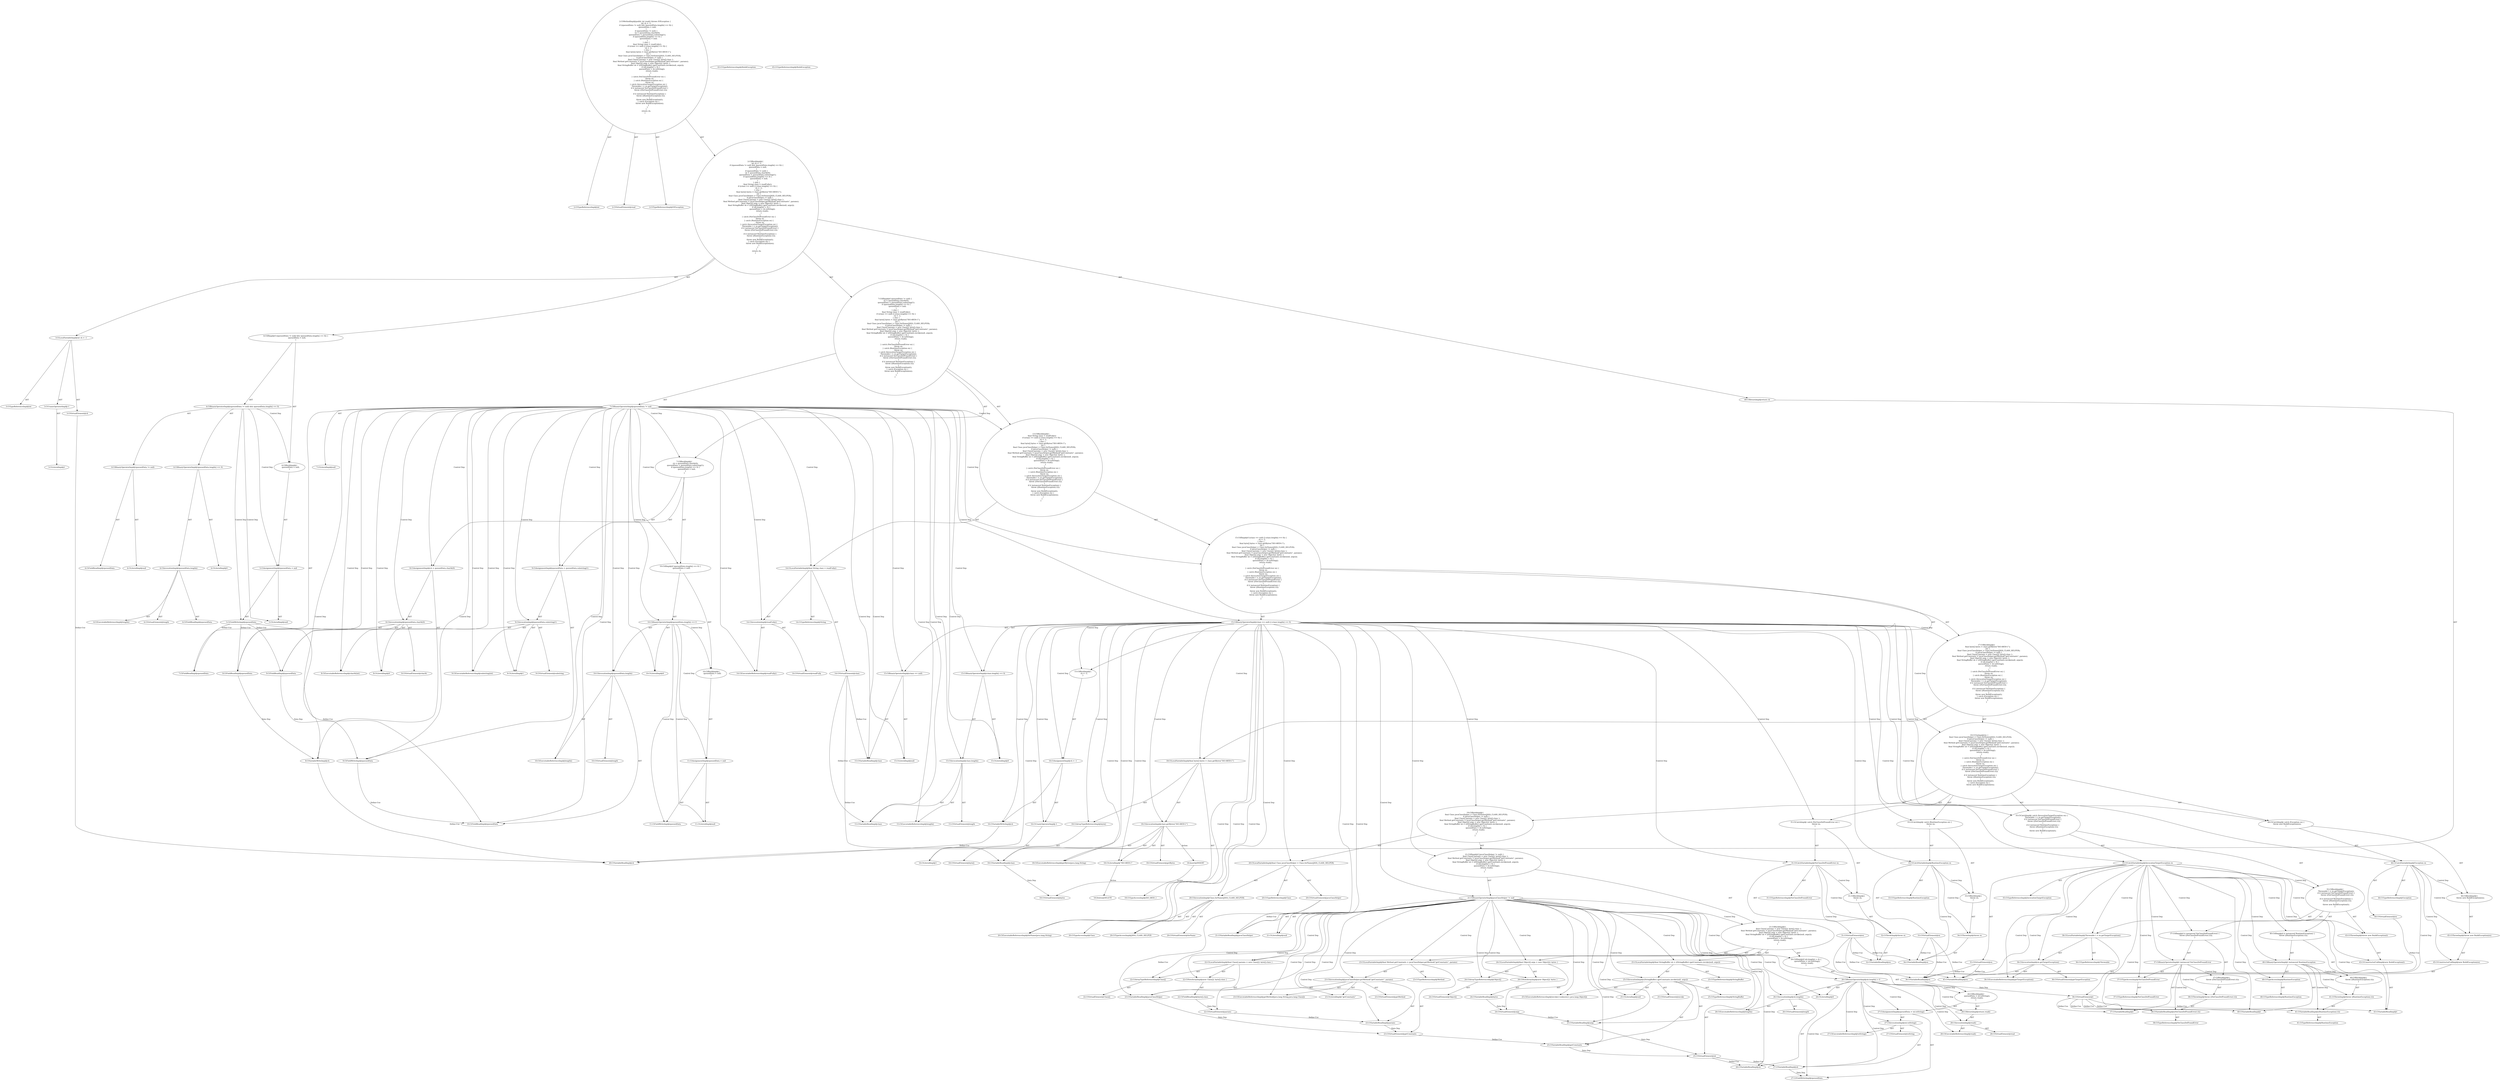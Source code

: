 digraph "read#?" {
0 [label="2:CtTypeReferenceImpl@int" shape=ellipse]
1 [label="2:CtVirtualElement@read" shape=ellipse]
2 [label="2:CtTypeReferenceImpl@IOException" shape=ellipse]
3 [label="3:CtTypeReferenceImpl@int" shape=ellipse]
4 [label="3:CtLiteralImpl@1" shape=ellipse]
5 [label="3:CtUnaryOperatorImpl@-1" shape=ellipse]
6 [label="3:CtVirtualElement@ch" shape=ellipse]
7 [label="3:CtLocalVariableImpl@int ch = -1" shape=ellipse]
8 [label="4:CtFieldReadImpl@queuedData" shape=ellipse]
9 [label="4:CtLiteralImpl@null" shape=ellipse]
10 [label="4:CtBinaryOperatorImpl@(queuedData != null)" shape=ellipse]
11 [label="4:CtExecutableReferenceImpl@length()" shape=ellipse]
12 [label="4:CtVirtualElement@length" shape=ellipse]
13 [label="4:CtFieldReadImpl@queuedData" shape=ellipse]
14 [label="4:CtInvocationImpl@queuedData.length()" shape=ellipse]
15 [label="4:CtLiteralImpl@0" shape=ellipse]
16 [label="4:CtBinaryOperatorImpl@(queuedData.length() == 0)" shape=ellipse]
17 [label="4:CtBinaryOperatorImpl@(queuedData != null) && (queuedData.length() == 0)" shape=ellipse]
18 [label="5:CtFieldWriteImpl@queuedData" shape=ellipse]
19 [label="5:CtLiteralImpl@null" shape=ellipse]
20 [label="5:CtAssignmentImpl@queuedData = null" shape=ellipse]
21 [label="4:CtBlockImpl@\{
    queuedData = null;
\}" shape=ellipse]
22 [label="4:CtIfImpl@if ((queuedData != null) && (queuedData.length() == 0)) \{
    queuedData = null;
\}" shape=ellipse]
23 [label="7:CtFieldReadImpl@queuedData" shape=ellipse]
24 [label="7:CtLiteralImpl@null" shape=ellipse]
25 [label="7:CtBinaryOperatorImpl@queuedData != null" shape=ellipse]
26 [label="8:CtVariableWriteImpl@ch" shape=ellipse]
27 [label="8:CtExecutableReferenceImpl@charAt(int)" shape=ellipse]
28 [label="8:CtVirtualElement@charAt" shape=ellipse]
29 [label="8:CtFieldReadImpl@queuedData" shape=ellipse]
30 [label="8:CtLiteralImpl@0" shape=ellipse]
31 [label="8:CtInvocationImpl@queuedData.charAt(0)" shape=ellipse]
32 [label="8:CtAssignmentImpl@ch = queuedData.charAt(0)" shape=ellipse]
33 [label="9:CtFieldWriteImpl@queuedData" shape=ellipse]
34 [label="9:CtExecutableReferenceImpl@substring(int)" shape=ellipse]
35 [label="9:CtVirtualElement@substring" shape=ellipse]
36 [label="9:CtFieldReadImpl@queuedData" shape=ellipse]
37 [label="9:CtLiteralImpl@1" shape=ellipse]
38 [label="9:CtInvocationImpl@queuedData.substring(1)" shape=ellipse]
39 [label="9:CtAssignmentImpl@queuedData = queuedData.substring(1)" shape=ellipse]
40 [label="10:CtExecutableReferenceImpl@length()" shape=ellipse]
41 [label="10:CtVirtualElement@length" shape=ellipse]
42 [label="10:CtFieldReadImpl@queuedData" shape=ellipse]
43 [label="10:CtInvocationImpl@queuedData.length()" shape=ellipse]
44 [label="10:CtLiteralImpl@0" shape=ellipse]
45 [label="10:CtBinaryOperatorImpl@queuedData.length() == 0" shape=ellipse]
46 [label="11:CtFieldWriteImpl@queuedData" shape=ellipse]
47 [label="11:CtLiteralImpl@null" shape=ellipse]
48 [label="11:CtAssignmentImpl@queuedData = null" shape=ellipse]
49 [label="10:CtBlockImpl@\{
    queuedData = null;
\}" shape=ellipse]
50 [label="10:CtIfImpl@if (queuedData.length() == 0) \{
    queuedData = null;
\}" shape=ellipse]
51 [label="7:CtBlockImpl@\{
    ch = queuedData.charAt(0);
    queuedData = queuedData.substring(1);
    if (queuedData.length() == 0) \{
        queuedData = null;
    \}
\}" shape=ellipse]
52 [label="14:CtTypeReferenceImpl@String" shape=ellipse]
53 [label="14:CtExecutableReferenceImpl@readFully()" shape=ellipse]
54 [label="14:CtVirtualElement@readFully" shape=ellipse]
55 [label="14:CtInvocationImpl@readFully()" shape=ellipse]
56 [label="14:CtVirtualElement@clazz" shape=ellipse]
57 [label="14:CtLocalVariableImpl@final String clazz = readFully()" shape=ellipse]
58 [label="15:CtVariableReadImpl@clazz" shape=ellipse]
59 [label="15:CtLiteralImpl@null" shape=ellipse]
60 [label="15:CtBinaryOperatorImpl@(clazz == null)" shape=ellipse]
61 [label="15:CtExecutableReferenceImpl@length()" shape=ellipse]
62 [label="15:CtVirtualElement@length" shape=ellipse]
63 [label="15:CtVariableReadImpl@clazz" shape=ellipse]
64 [label="15:CtInvocationImpl@clazz.length()" shape=ellipse]
65 [label="15:CtLiteralImpl@0" shape=ellipse]
66 [label="15:CtBinaryOperatorImpl@(clazz.length() == 0)" shape=ellipse]
67 [label="15:CtBinaryOperatorImpl@(clazz == null) || (clazz.length() == 0)" shape=ellipse]
68 [label="16:CtVariableWriteImpl@ch" shape=ellipse]
69 [label="16:CtLiteralImpl@1" shape=ellipse]
70 [label="16:CtUnaryOperatorImpl@-1" shape=ellipse]
71 [label="16:CtAssignmentImpl@ch = -1" shape=ellipse]
72 [label="15:CtBlockImpl@\{
    ch = -1;
\}" shape=ellipse]
73 [label="18:CtVirtualElement@byte[]" shape=ellipse]
74 [label="18:CtArrayTypeReferenceImpl@byte[]" shape=ellipse]
75 [label="18:CtExecutableReferenceImpl@getBytes(java.lang.String)" shape=ellipse]
76 [label="18:CtVirtualElement@getBytes" shape=ellipse]
77 [label="18:CtVariableReadImpl@clazz" shape=ellipse]
78 [label="18:CtLiteralImpl@\"ISO-8859-1\"" shape=ellipse]
79 [label="18:CtInvocationImpl@clazz.getBytes(\"ISO-8859-1\")" shape=ellipse]
80 [label="18:CtVirtualElement@bytes" shape=ellipse]
81 [label="18:CtLocalVariableImpl@final byte[] bytes = clazz.getBytes(\"ISO-8859-1\")" shape=ellipse]
82 [label="20:CtTypeReferenceImpl@Class" shape=ellipse]
83 [label="20:CtExecutableReferenceImpl@forName(java.lang.String)" shape=ellipse]
84 [label="20:CtVirtualElement@forName" shape=ellipse]
85 [label="20:CtTypeAccessImpl@Class" shape=ellipse]
86 [label="20:CtTypeAccessImpl@JAVA_CLASS_HELPER" shape=ellipse]
87 [label="20:CtInvocationImpl@Class.forName(JAVA_CLASS_HELPER)" shape=ellipse]
88 [label="20:CtVirtualElement@javaClassHelper" shape=ellipse]
89 [label="20:CtLocalVariableImpl@final Class javaClassHelper = Class.forName(JAVA_CLASS_HELPER)" shape=ellipse]
90 [label="21:CtVariableReadImpl@javaClassHelper" shape=ellipse]
91 [label="21:CtLiteralImpl@null" shape=ellipse]
92 [label="21:CtBinaryOperatorImpl@javaClassHelper != null" shape=ellipse]
93 [label="22:CtVirtualElement@Class[]" shape=ellipse]
94 [label="22:CtArrayTypeReferenceImpl@Class[]" shape=ellipse]
95 [label="22:CtNewArrayImpl@new Class[]\{ byte[].class \}" shape=ellipse]
96 [label="22:CtFieldReadImpl@byte[].class" shape=ellipse]
97 [label="22:CtVirtualElement@params" shape=ellipse]
98 [label="22:CtLocalVariableImpl@final Class[] params = new Class[]\{ byte[].class \}" shape=ellipse]
99 [label="23:CtTypeReferenceImpl@Method" shape=ellipse]
100 [label="23:CtExecutableReferenceImpl@getMethod(java.lang.String,java.lang.Class[])" shape=ellipse]
101 [label="23:CtVirtualElement@getMethod" shape=ellipse]
102 [label="23:CtVariableReadImpl@javaClassHelper" shape=ellipse]
103 [label="23:CtLiteralImpl@\"getConstants\"" shape=ellipse]
104 [label="23:CtVariableReadImpl@params" shape=ellipse]
105 [label="23:CtInvocationImpl@javaClassHelper.getMethod(\"getConstants\", params)" shape=ellipse]
106 [label="23:CtVirtualElement@getConstants" shape=ellipse]
107 [label="23:CtLocalVariableImpl@final Method getConstants = javaClassHelper.getMethod(\"getConstants\", params)" shape=ellipse]
108 [label="24:CtVirtualElement@Object[]" shape=ellipse]
109 [label="24:CtArrayTypeReferenceImpl@Object[]" shape=ellipse]
110 [label="24:CtNewArrayImpl@new Object[]\{ bytes \}" shape=ellipse]
111 [label="24:CtVariableReadImpl@bytes" shape=ellipse]
112 [label="24:CtVirtualElement@args" shape=ellipse]
113 [label="24:CtLocalVariableImpl@final Object[] args = new Object[]\{ bytes \}" shape=ellipse]
114 [label="25:CtTypeReferenceImpl@StringBuffer" shape=ellipse]
115 [label="25:CtExecutableReferenceImpl@invoke(<unknown>,java.lang.Object[])" shape=ellipse]
116 [label="25:CtVirtualElement@invoke" shape=ellipse]
117 [label="25:CtVariableReadImpl@getConstants" shape=ellipse]
118 [label="25:CtLiteralImpl@null" shape=ellipse]
119 [label="25:CtVariableReadImpl@args" shape=ellipse]
120 [label="25:CtInvocationImpl@((StringBuffer) (getConstants.invoke(null, args)))" shape=ellipse]
121 [label="25:CtTypeReferenceImpl@StringBuffer" shape=ellipse]
122 [label="25:CtVirtualElement@sb" shape=ellipse]
123 [label="25:CtLocalVariableImpl@final StringBuffer sb = ((StringBuffer) (getConstants.invoke(null, args)))" shape=ellipse]
124 [label="26:CtExecutableReferenceImpl@length()" shape=ellipse]
125 [label="26:CtVirtualElement@length" shape=ellipse]
126 [label="26:CtVariableReadImpl@sb" shape=ellipse]
127 [label="26:CtInvocationImpl@sb.length()" shape=ellipse]
128 [label="26:CtLiteralImpl@0" shape=ellipse]
129 [label="26:CtBinaryOperatorImpl@sb.length() > 0" shape=ellipse]
130 [label="27:CtFieldWriteImpl@queuedData" shape=ellipse]
131 [label="27:CtExecutableReferenceImpl@toString()" shape=ellipse]
132 [label="27:CtVirtualElement@toString" shape=ellipse]
133 [label="27:CtVariableReadImpl@sb" shape=ellipse]
134 [label="27:CtInvocationImpl@sb.toString()" shape=ellipse]
135 [label="27:CtAssignmentImpl@queuedData = sb.toString()" shape=ellipse]
136 [label="28:CtExecutableReferenceImpl@read()" shape=ellipse]
137 [label="28:CtVirtualElement@read" shape=ellipse]
138 [label="28:CtInvocationImpl@read()" shape=ellipse]
139 [label="28:CtReturnImpl@return read()" shape=ellipse]
140 [label="26:CtBlockImpl@\{
    queuedData = sb.toString();
    return read();
\}" shape=ellipse]
141 [label="26:CtIfImpl@if (sb.length() > 0) \{
    queuedData = sb.toString();
    return read();
\}" shape=ellipse]
142 [label="21:CtBlockImpl@\{
    final Class[] params = new Class[]\{ byte[].class \};
    final Method getConstants = javaClassHelper.getMethod(\"getConstants\", params);
    final Object[] args = new Object[]\{ bytes \};
    final StringBuffer sb = ((StringBuffer) (getConstants.invoke(null, args)));
    if (sb.length() > 0) \{
        queuedData = sb.toString();
        return read();
    \}
\}" shape=ellipse]
143 [label="21:CtIfImpl@if (javaClassHelper != null) \{
    final Class[] params = new Class[]\{ byte[].class \};
    final Method getConstants = javaClassHelper.getMethod(\"getConstants\", params);
    final Object[] args = new Object[]\{ bytes \};
    final StringBuffer sb = ((StringBuffer) (getConstants.invoke(null, args)));
    if (sb.length() > 0) \{
        queuedData = sb.toString();
        return read();
    \}
\}" shape=ellipse]
144 [label="19:CtBlockImpl@\{
    final Class javaClassHelper = Class.forName(JAVA_CLASS_HELPER);
    if (javaClassHelper != null) \{
        final Class[] params = new Class[]\{ byte[].class \};
        final Method getConstants = javaClassHelper.getMethod(\"getConstants\", params);
        final Object[] args = new Object[]\{ bytes \};
        final StringBuffer sb = ((StringBuffer) (getConstants.invoke(null, args)));
        if (sb.length() > 0) \{
            queuedData = sb.toString();
            return read();
        \}
    \}
\}" shape=ellipse]
145 [label="31:CtVirtualElement@ex" shape=ellipse]
146 [label="31:CtTypeReferenceImpl@NoClassDefFoundError" shape=ellipse]
147 [label="31:CtCatchVariableImpl@NoClassDefFoundError ex" shape=ellipse]
148 [label="32:CtVariableReadImpl@ex" shape=ellipse]
149 [label="32:CtThrowImpl@throw ex" shape=ellipse]
150 [label="31:CtBlockImpl@\{
    throw ex;
\}" shape=ellipse]
151 [label="31:CtCatchImpl@ catch (NoClassDefFoundError ex) \{
    throw ex;
\}" shape=ellipse]
152 [label="33:CtVirtualElement@ex" shape=ellipse]
153 [label="33:CtTypeReferenceImpl@RuntimeException" shape=ellipse]
154 [label="33:CtCatchVariableImpl@RuntimeException ex" shape=ellipse]
155 [label="34:CtVariableReadImpl@ex" shape=ellipse]
156 [label="34:CtThrowImpl@throw ex" shape=ellipse]
157 [label="33:CtBlockImpl@\{
    throw ex;
\}" shape=ellipse]
158 [label="33:CtCatchImpl@ catch (RuntimeException ex) \{
    throw ex;
\}" shape=ellipse]
159 [label="35:CtVirtualElement@ex" shape=ellipse]
160 [label="35:CtTypeReferenceImpl@InvocationTargetException" shape=ellipse]
161 [label="35:CtCatchVariableImpl@InvocationTargetException ex" shape=ellipse]
162 [label="36:CtTypeReferenceImpl@Throwable" shape=ellipse]
163 [label="36:CtExecutableReferenceImpl@getTargetException()" shape=ellipse]
164 [label="36:CtVirtualElement@getTargetException" shape=ellipse]
165 [label="36:CtVariableReadImpl@ex" shape=ellipse]
166 [label="36:CtInvocationImpl@ex.getTargetException()" shape=ellipse]
167 [label="36:CtVirtualElement@t" shape=ellipse]
168 [label="36:CtLocalVariableImpl@Throwable t = ex.getTargetException()" shape=ellipse]
169 [label="37:CtVariableReadImpl@t" shape=ellipse]
170 [label="37:CtTypeAccessImpl@NoClassDefFoundError" shape=ellipse]
171 [label="37:CtTypeReferenceImpl@NoClassDefFoundError" shape=ellipse]
172 [label="37:CtBinaryOperatorImpl@t instanceof NoClassDefFoundError" shape=ellipse]
173 [label="38:CtVariableReadImpl@((NoClassDefFoundError) (t))" shape=ellipse]
174 [label="38:CtTypeReferenceImpl@NoClassDefFoundError" shape=ellipse]
175 [label="38:CtThrowImpl@throw ((NoClassDefFoundError) (t))" shape=ellipse]
176 [label="37:CtBlockImpl@\{
    throw ((NoClassDefFoundError) (t));
\}" shape=ellipse]
177 [label="37:CtIfImpl@if (t instanceof NoClassDefFoundError) \{
    throw ((NoClassDefFoundError) (t));
\}" shape=ellipse]
178 [label="40:CtVariableReadImpl@t" shape=ellipse]
179 [label="40:CtTypeAccessImpl@RuntimeException" shape=ellipse]
180 [label="40:CtTypeReferenceImpl@RuntimeException" shape=ellipse]
181 [label="40:CtBinaryOperatorImpl@t instanceof RuntimeException" shape=ellipse]
182 [label="41:CtVariableReadImpl@((RuntimeException) (t))" shape=ellipse]
183 [label="41:CtTypeReferenceImpl@RuntimeException" shape=ellipse]
184 [label="41:CtThrowImpl@throw ((RuntimeException) (t))" shape=ellipse]
185 [label="40:CtBlockImpl@\{
    throw ((RuntimeException) (t));
\}" shape=ellipse]
186 [label="40:CtIfImpl@if (t instanceof RuntimeException) \{
    throw ((RuntimeException) (t));
\}" shape=ellipse]
187 [label="43:CtTypeReferenceImpl@BuildException" shape=ellipse]
188 [label="43:CtVariableReadImpl@t" shape=ellipse]
189 [label="43:CtConstructorCallImpl@new BuildException(t)" shape=ellipse]
190 [label="43:CtThrowImpl@throw new BuildException(t)" shape=ellipse]
191 [label="35:CtBlockImpl@\{
    Throwable t = ex.getTargetException();
    if (t instanceof NoClassDefFoundError) \{
        throw ((NoClassDefFoundError) (t));
    \}
    if (t instanceof RuntimeException) \{
        throw ((RuntimeException) (t));
    \}
    throw new BuildException(t);
\}" shape=ellipse]
192 [label="35:CtCatchImpl@ catch (InvocationTargetException ex) \{
    Throwable t = ex.getTargetException();
    if (t instanceof NoClassDefFoundError) \{
        throw ((NoClassDefFoundError) (t));
    \}
    if (t instanceof RuntimeException) \{
        throw ((RuntimeException) (t));
    \}
    throw new BuildException(t);
\}" shape=ellipse]
193 [label="44:CtVirtualElement@ex" shape=ellipse]
194 [label="44:CtTypeReferenceImpl@Exception" shape=ellipse]
195 [label="44:CtCatchVariableImpl@Exception ex" shape=ellipse]
196 [label="45:CtTypeReferenceImpl@BuildException" shape=ellipse]
197 [label="45:CtVariableReadImpl@ex" shape=ellipse]
198 [label="45:CtConstructorCallImpl@new BuildException(ex)" shape=ellipse]
199 [label="45:CtThrowImpl@throw new BuildException(ex)" shape=ellipse]
200 [label="44:CtBlockImpl@\{
    throw new BuildException(ex);
\}" shape=ellipse]
201 [label="44:CtCatchImpl@ catch (Exception ex) \{
    throw new BuildException(ex);
\}" shape=ellipse]
202 [label="19:CtTryImpl@try \{
    final Class javaClassHelper = Class.forName(JAVA_CLASS_HELPER);
    if (javaClassHelper != null) \{
        final Class[] params = new Class[]\{ byte[].class \};
        final Method getConstants = javaClassHelper.getMethod(\"getConstants\", params);
        final Object[] args = new Object[]\{ bytes \};
        final StringBuffer sb = ((StringBuffer) (getConstants.invoke(null, args)));
        if (sb.length() > 0) \{
            queuedData = sb.toString();
            return read();
        \}
    \}
\} catch (NoClassDefFoundError ex) \{
    throw ex;
\} catch (RuntimeException ex) \{
    throw ex;
\} catch (InvocationTargetException ex) \{
    Throwable t = ex.getTargetException();
    if (t instanceof NoClassDefFoundError) \{
        throw ((NoClassDefFoundError) (t));
    \}
    if (t instanceof RuntimeException) \{
        throw ((RuntimeException) (t));
    \}
    throw new BuildException(t);
\} catch (Exception ex) \{
    throw new BuildException(ex);
\}" shape=ellipse]
203 [label="17:CtBlockImpl@\{
    final byte[] bytes = clazz.getBytes(\"ISO-8859-1\");
    try \{
        final Class javaClassHelper = Class.forName(JAVA_CLASS_HELPER);
        if (javaClassHelper != null) \{
            final Class[] params = new Class[]\{ byte[].class \};
            final Method getConstants = javaClassHelper.getMethod(\"getConstants\", params);
            final Object[] args = new Object[]\{ bytes \};
            final StringBuffer sb = ((StringBuffer) (getConstants.invoke(null, args)));
            if (sb.length() > 0) \{
                queuedData = sb.toString();
                return read();
            \}
        \}
    \} catch (NoClassDefFoundError ex) \{
        throw ex;
    \} catch (RuntimeException ex) \{
        throw ex;
    \} catch (InvocationTargetException ex) \{
        Throwable t = ex.getTargetException();
        if (t instanceof NoClassDefFoundError) \{
            throw ((NoClassDefFoundError) (t));
        \}
        if (t instanceof RuntimeException) \{
            throw ((RuntimeException) (t));
        \}
        throw new BuildException(t);
    \} catch (Exception ex) \{
        throw new BuildException(ex);
    \}
\}" shape=ellipse]
204 [label="15:CtIfImpl@if ((clazz == null) || (clazz.length() == 0)) \{
    ch = -1;
\} else \{
    final byte[] bytes = clazz.getBytes(\"ISO-8859-1\");
    try \{
        final Class javaClassHelper = Class.forName(JAVA_CLASS_HELPER);
        if (javaClassHelper != null) \{
            final Class[] params = new Class[]\{ byte[].class \};
            final Method getConstants = javaClassHelper.getMethod(\"getConstants\", params);
            final Object[] args = new Object[]\{ bytes \};
            final StringBuffer sb = ((StringBuffer) (getConstants.invoke(null, args)));
            if (sb.length() > 0) \{
                queuedData = sb.toString();
                return read();
            \}
        \}
    \} catch (NoClassDefFoundError ex) \{
        throw ex;
    \} catch (RuntimeException ex) \{
        throw ex;
    \} catch (InvocationTargetException ex) \{
        Throwable t = ex.getTargetException();
        if (t instanceof NoClassDefFoundError) \{
            throw ((NoClassDefFoundError) (t));
        \}
        if (t instanceof RuntimeException) \{
            throw ((RuntimeException) (t));
        \}
        throw new BuildException(t);
    \} catch (Exception ex) \{
        throw new BuildException(ex);
    \}
\}" shape=ellipse]
205 [label="13:CtBlockImpl@\{
    final String clazz = readFully();
    if ((clazz == null) || (clazz.length() == 0)) \{
        ch = -1;
    \} else \{
        final byte[] bytes = clazz.getBytes(\"ISO-8859-1\");
        try \{
            final Class javaClassHelper = Class.forName(JAVA_CLASS_HELPER);
            if (javaClassHelper != null) \{
                final Class[] params = new Class[]\{ byte[].class \};
                final Method getConstants = javaClassHelper.getMethod(\"getConstants\", params);
                final Object[] args = new Object[]\{ bytes \};
                final StringBuffer sb = ((StringBuffer) (getConstants.invoke(null, args)));
                if (sb.length() > 0) \{
                    queuedData = sb.toString();
                    return read();
                \}
            \}
        \} catch (NoClassDefFoundError ex) \{
            throw ex;
        \} catch (RuntimeException ex) \{
            throw ex;
        \} catch (InvocationTargetException ex) \{
            Throwable t = ex.getTargetException();
            if (t instanceof NoClassDefFoundError) \{
                throw ((NoClassDefFoundError) (t));
            \}
            if (t instanceof RuntimeException) \{
                throw ((RuntimeException) (t));
            \}
            throw new BuildException(t);
        \} catch (Exception ex) \{
            throw new BuildException(ex);
        \}
    \}
\}" shape=ellipse]
206 [label="7:CtIfImpl@if (queuedData != null) \{
    ch = queuedData.charAt(0);
    queuedData = queuedData.substring(1);
    if (queuedData.length() == 0) \{
        queuedData = null;
    \}
\} else \{
    final String clazz = readFully();
    if ((clazz == null) || (clazz.length() == 0)) \{
        ch = -1;
    \} else \{
        final byte[] bytes = clazz.getBytes(\"ISO-8859-1\");
        try \{
            final Class javaClassHelper = Class.forName(JAVA_CLASS_HELPER);
            if (javaClassHelper != null) \{
                final Class[] params = new Class[]\{ byte[].class \};
                final Method getConstants = javaClassHelper.getMethod(\"getConstants\", params);
                final Object[] args = new Object[]\{ bytes \};
                final StringBuffer sb = ((StringBuffer) (getConstants.invoke(null, args)));
                if (sb.length() > 0) \{
                    queuedData = sb.toString();
                    return read();
                \}
            \}
        \} catch (NoClassDefFoundError ex) \{
            throw ex;
        \} catch (RuntimeException ex) \{
            throw ex;
        \} catch (InvocationTargetException ex) \{
            Throwable t = ex.getTargetException();
            if (t instanceof NoClassDefFoundError) \{
                throw ((NoClassDefFoundError) (t));
            \}
            if (t instanceof RuntimeException) \{
                throw ((RuntimeException) (t));
            \}
            throw new BuildException(t);
        \} catch (Exception ex) \{
            throw new BuildException(ex);
        \}
    \}
\}" shape=ellipse]
207 [label="49:CtVariableReadImpl@ch" shape=ellipse]
208 [label="49:CtReturnImpl@return ch" shape=ellipse]
209 [label="2:CtBlockImpl@\{
    int ch = -1;
    if ((queuedData != null) && (queuedData.length() == 0)) \{
        queuedData = null;
    \}
    if (queuedData != null) \{
        ch = queuedData.charAt(0);
        queuedData = queuedData.substring(1);
        if (queuedData.length() == 0) \{
            queuedData = null;
        \}
    \} else \{
        final String clazz = readFully();
        if ((clazz == null) || (clazz.length() == 0)) \{
            ch = -1;
        \} else \{
            final byte[] bytes = clazz.getBytes(\"ISO-8859-1\");
            try \{
                final Class javaClassHelper = Class.forName(JAVA_CLASS_HELPER);
                if (javaClassHelper != null) \{
                    final Class[] params = new Class[]\{ byte[].class \};
                    final Method getConstants = javaClassHelper.getMethod(\"getConstants\", params);
                    final Object[] args = new Object[]\{ bytes \};
                    final StringBuffer sb = ((StringBuffer) (getConstants.invoke(null, args)));
                    if (sb.length() > 0) \{
                        queuedData = sb.toString();
                        return read();
                    \}
                \}
            \} catch (NoClassDefFoundError ex) \{
                throw ex;
            \} catch (RuntimeException ex) \{
                throw ex;
            \} catch (InvocationTargetException ex) \{
                Throwable t = ex.getTargetException();
                if (t instanceof NoClassDefFoundError) \{
                    throw ((NoClassDefFoundError) (t));
                \}
                if (t instanceof RuntimeException) \{
                    throw ((RuntimeException) (t));
                \}
                throw new BuildException(t);
            \} catch (Exception ex) \{
                throw new BuildException(ex);
            \}
        \}
    \}
    return ch;
\}" shape=ellipse]
210 [label="2:CtMethodImpl@public int read() throws IOException \{
    int ch = -1;
    if ((queuedData != null) && (queuedData.length() == 0)) \{
        queuedData = null;
    \}
    if (queuedData != null) \{
        ch = queuedData.charAt(0);
        queuedData = queuedData.substring(1);
        if (queuedData.length() == 0) \{
            queuedData = null;
        \}
    \} else \{
        final String clazz = readFully();
        if ((clazz == null) || (clazz.length() == 0)) \{
            ch = -1;
        \} else \{
            final byte[] bytes = clazz.getBytes(\"ISO-8859-1\");
            try \{
                final Class javaClassHelper = Class.forName(JAVA_CLASS_HELPER);
                if (javaClassHelper != null) \{
                    final Class[] params = new Class[]\{ byte[].class \};
                    final Method getConstants = javaClassHelper.getMethod(\"getConstants\", params);
                    final Object[] args = new Object[]\{ bytes \};
                    final StringBuffer sb = ((StringBuffer) (getConstants.invoke(null, args)));
                    if (sb.length() > 0) \{
                        queuedData = sb.toString();
                        return read();
                    \}
                \}
            \} catch (NoClassDefFoundError ex) \{
                throw ex;
            \} catch (RuntimeException ex) \{
                throw ex;
            \} catch (InvocationTargetException ex) \{
                Throwable t = ex.getTargetException();
                if (t instanceof NoClassDefFoundError) \{
                    throw ((NoClassDefFoundError) (t));
                \}
                if (t instanceof RuntimeException) \{
                    throw ((RuntimeException) (t));
                \}
                throw new BuildException(t);
            \} catch (Exception ex) \{
                throw new BuildException(ex);
            \}
        \}
    \}
    return ch;
\}" shape=ellipse]
211 [label="18:Delete@DELETE" shape=ellipse]
212 [label="18:Insert@INSERT" shape=ellipse]
213 [label="18:CtTypeAccessImpl@ISO_8859_1" shape=ellipse]
5 -> 4 [label="AST"];
6 -> 207 [label="Define-Use"];
7 -> 6 [label="AST"];
7 -> 3 [label="AST"];
7 -> 5 [label="AST"];
10 -> 8 [label="AST"];
10 -> 9 [label="AST"];
14 -> 12 [label="AST"];
14 -> 13 [label="AST"];
14 -> 11 [label="AST"];
16 -> 14 [label="AST"];
16 -> 15 [label="AST"];
17 -> 10 [label="AST"];
17 -> 16 [label="AST"];
17 -> 21 [label="Control Dep"];
17 -> 20 [label="Control Dep"];
17 -> 18 [label="Control Dep"];
17 -> 19 [label="Control Dep"];
18 -> 23 [label="Define-Use"];
18 -> 29 [label="Define-Use"];
18 -> 36 [label="Define-Use"];
18 -> 42 [label="Define-Use"];
20 -> 18 [label="AST"];
20 -> 19 [label="AST"];
21 -> 20 [label="AST"];
22 -> 17 [label="AST"];
22 -> 21 [label="AST"];
25 -> 23 [label="AST"];
25 -> 24 [label="AST"];
25 -> 51 [label="Control Dep"];
25 -> 32 [label="Control Dep"];
25 -> 26 [label="Control Dep"];
25 -> 31 [label="Control Dep"];
25 -> 27 [label="Control Dep"];
25 -> 29 [label="Control Dep"];
25 -> 30 [label="Control Dep"];
25 -> 39 [label="Control Dep"];
25 -> 33 [label="Control Dep"];
25 -> 38 [label="Control Dep"];
25 -> 34 [label="Control Dep"];
25 -> 36 [label="Control Dep"];
25 -> 37 [label="Control Dep"];
25 -> 50 [label="Control Dep"];
25 -> 45 [label="Control Dep"];
25 -> 43 [label="Control Dep"];
25 -> 40 [label="Control Dep"];
25 -> 42 [label="Control Dep"];
25 -> 44 [label="Control Dep"];
25 -> 205 [label="Control Dep"];
25 -> 57 [label="Control Dep"];
25 -> 55 [label="Control Dep"];
25 -> 53 [label="Control Dep"];
25 -> 204 [label="Control Dep"];
25 -> 67 [label="Control Dep"];
25 -> 60 [label="Control Dep"];
25 -> 58 [label="Control Dep"];
25 -> 59 [label="Control Dep"];
25 -> 66 [label="Control Dep"];
25 -> 64 [label="Control Dep"];
25 -> 61 [label="Control Dep"];
25 -> 63 [label="Control Dep"];
25 -> 65 [label="Control Dep"];
26 -> 207 [label="Define-Use"];
29 -> 26 [label="Data Dep"];
31 -> 28 [label="AST"];
31 -> 29 [label="AST"];
31 -> 27 [label="AST"];
31 -> 30 [label="AST"];
32 -> 26 [label="AST"];
32 -> 31 [label="AST"];
33 -> 42 [label="Define-Use"];
36 -> 33 [label="Data Dep"];
38 -> 35 [label="AST"];
38 -> 36 [label="AST"];
38 -> 34 [label="AST"];
38 -> 37 [label="AST"];
39 -> 33 [label="AST"];
39 -> 38 [label="AST"];
43 -> 41 [label="AST"];
43 -> 42 [label="AST"];
43 -> 40 [label="AST"];
45 -> 43 [label="AST"];
45 -> 44 [label="AST"];
45 -> 49 [label="Control Dep"];
45 -> 48 [label="Control Dep"];
45 -> 46 [label="Control Dep"];
45 -> 47 [label="Control Dep"];
48 -> 46 [label="AST"];
48 -> 47 [label="AST"];
49 -> 48 [label="AST"];
50 -> 45 [label="AST"];
50 -> 49 [label="AST"];
51 -> 32 [label="AST"];
51 -> 39 [label="AST"];
51 -> 50 [label="AST"];
55 -> 54 [label="AST"];
55 -> 53 [label="AST"];
56 -> 58 [label="Define-Use"];
56 -> 63 [label="Define-Use"];
56 -> 77 [label="Define-Use"];
57 -> 56 [label="AST"];
57 -> 52 [label="AST"];
57 -> 55 [label="AST"];
60 -> 58 [label="AST"];
60 -> 59 [label="AST"];
64 -> 62 [label="AST"];
64 -> 63 [label="AST"];
64 -> 61 [label="AST"];
66 -> 64 [label="AST"];
66 -> 65 [label="AST"];
67 -> 60 [label="AST"];
67 -> 66 [label="AST"];
67 -> 72 [label="Control Dep"];
67 -> 71 [label="Control Dep"];
67 -> 68 [label="Control Dep"];
67 -> 70 [label="Control Dep"];
67 -> 69 [label="Control Dep"];
67 -> 203 [label="Control Dep"];
67 -> 81 [label="Control Dep"];
67 -> 74 [label="Control Dep"];
67 -> 79 [label="Control Dep"];
67 -> 75 [label="Control Dep"];
67 -> 77 [label="Control Dep"];
67 -> 78 [label="Control Dep"];
67 -> 202 [label="Control Dep"];
67 -> 144 [label="Control Dep"];
67 -> 89 [label="Control Dep"];
67 -> 87 [label="Control Dep"];
67 -> 83 [label="Control Dep"];
67 -> 85 [label="Control Dep"];
67 -> 86 [label="Control Dep"];
67 -> 143 [label="Control Dep"];
67 -> 92 [label="Control Dep"];
67 -> 90 [label="Control Dep"];
67 -> 91 [label="Control Dep"];
67 -> 151 [label="Control Dep"];
67 -> 147 [label="Control Dep"];
67 -> 158 [label="Control Dep"];
67 -> 154 [label="Control Dep"];
67 -> 192 [label="Control Dep"];
67 -> 161 [label="Control Dep"];
67 -> 201 [label="Control Dep"];
67 -> 195 [label="Control Dep"];
68 -> 207 [label="Define-Use"];
70 -> 69 [label="AST"];
71 -> 68 [label="AST"];
71 -> 70 [label="AST"];
72 -> 71 [label="AST"];
74 -> 73 [label="AST"];
77 -> 80 [label="Data Dep"];
78 -> 211 [label="Action"];
79 -> 76 [label="AST"];
79 -> 77 [label="AST"];
79 -> 75 [label="AST"];
79 -> 78 [label="AST"];
79 -> 212 [label="Action"];
81 -> 80 [label="AST"];
81 -> 74 [label="AST"];
81 -> 79 [label="AST"];
87 -> 84 [label="AST"];
87 -> 85 [label="AST"];
87 -> 83 [label="AST"];
87 -> 86 [label="AST"];
88 -> 90 [label="Define-Use"];
88 -> 102 [label="Define-Use"];
89 -> 88 [label="AST"];
89 -> 82 [label="AST"];
89 -> 87 [label="AST"];
92 -> 90 [label="AST"];
92 -> 91 [label="AST"];
92 -> 142 [label="Control Dep"];
92 -> 98 [label="Control Dep"];
92 -> 94 [label="Control Dep"];
92 -> 95 [label="Control Dep"];
92 -> 107 [label="Control Dep"];
92 -> 105 [label="Control Dep"];
92 -> 100 [label="Control Dep"];
92 -> 102 [label="Control Dep"];
92 -> 103 [label="Control Dep"];
92 -> 104 [label="Control Dep"];
92 -> 113 [label="Control Dep"];
92 -> 109 [label="Control Dep"];
92 -> 110 [label="Control Dep"];
92 -> 123 [label="Control Dep"];
92 -> 120 [label="Control Dep"];
92 -> 115 [label="Control Dep"];
92 -> 117 [label="Control Dep"];
92 -> 118 [label="Control Dep"];
92 -> 119 [label="Control Dep"];
92 -> 141 [label="Control Dep"];
92 -> 129 [label="Control Dep"];
92 -> 127 [label="Control Dep"];
92 -> 124 [label="Control Dep"];
92 -> 126 [label="Control Dep"];
92 -> 128 [label="Control Dep"];
94 -> 93 [label="AST"];
95 -> 96 [label="AST"];
96 -> 97 [label="Data Dep"];
97 -> 104 [label="Define-Use"];
98 -> 97 [label="AST"];
98 -> 94 [label="AST"];
98 -> 95 [label="AST"];
102 -> 106 [label="Data Dep"];
104 -> 106 [label="Data Dep"];
105 -> 101 [label="AST"];
105 -> 102 [label="AST"];
105 -> 100 [label="AST"];
105 -> 103 [label="AST"];
105 -> 104 [label="AST"];
106 -> 117 [label="Define-Use"];
107 -> 106 [label="AST"];
107 -> 99 [label="AST"];
107 -> 105 [label="AST"];
109 -> 108 [label="AST"];
110 -> 111 [label="AST"];
111 -> 112 [label="Data Dep"];
112 -> 119 [label="Define-Use"];
113 -> 112 [label="AST"];
113 -> 109 [label="AST"];
113 -> 110 [label="AST"];
117 -> 122 [label="Data Dep"];
119 -> 122 [label="Data Dep"];
120 -> 116 [label="AST"];
120 -> 121 [label="AST"];
120 -> 117 [label="AST"];
120 -> 115 [label="AST"];
120 -> 118 [label="AST"];
120 -> 119 [label="AST"];
122 -> 126 [label="Define-Use"];
122 -> 133 [label="Define-Use"];
123 -> 122 [label="AST"];
123 -> 114 [label="AST"];
123 -> 120 [label="AST"];
127 -> 125 [label="AST"];
127 -> 126 [label="AST"];
127 -> 124 [label="AST"];
129 -> 127 [label="AST"];
129 -> 128 [label="AST"];
129 -> 140 [label="Control Dep"];
129 -> 135 [label="Control Dep"];
129 -> 130 [label="Control Dep"];
129 -> 134 [label="Control Dep"];
129 -> 131 [label="Control Dep"];
129 -> 133 [label="Control Dep"];
129 -> 139 [label="Control Dep"];
129 -> 138 [label="Control Dep"];
129 -> 136 [label="Control Dep"];
133 -> 130 [label="Data Dep"];
134 -> 132 [label="AST"];
134 -> 133 [label="AST"];
134 -> 131 [label="AST"];
135 -> 130 [label="AST"];
135 -> 134 [label="AST"];
138 -> 137 [label="AST"];
138 -> 136 [label="AST"];
139 -> 138 [label="AST"];
140 -> 135 [label="AST"];
140 -> 139 [label="AST"];
141 -> 129 [label="AST"];
141 -> 140 [label="AST"];
142 -> 98 [label="AST"];
142 -> 107 [label="AST"];
142 -> 113 [label="AST"];
142 -> 123 [label="AST"];
142 -> 141 [label="AST"];
143 -> 92 [label="AST"];
143 -> 142 [label="AST"];
144 -> 89 [label="AST"];
144 -> 143 [label="AST"];
145 -> 148 [label="Define-Use"];
145 -> 155 [label="Define-Use"];
145 -> 165 [label="Define-Use"];
145 -> 197 [label="Define-Use"];
147 -> 145 [label="AST"];
147 -> 146 [label="AST"];
147 -> 150 [label="Control Dep"];
147 -> 149 [label="Control Dep"];
147 -> 148 [label="Control Dep"];
149 -> 148 [label="AST"];
150 -> 149 [label="AST"];
151 -> 147 [label="AST"];
151 -> 150 [label="AST"];
152 -> 155 [label="Define-Use"];
152 -> 165 [label="Define-Use"];
152 -> 197 [label="Define-Use"];
154 -> 152 [label="AST"];
154 -> 153 [label="AST"];
154 -> 157 [label="Control Dep"];
154 -> 156 [label="Control Dep"];
154 -> 155 [label="Control Dep"];
156 -> 155 [label="AST"];
157 -> 156 [label="AST"];
158 -> 154 [label="AST"];
158 -> 157 [label="AST"];
159 -> 165 [label="Define-Use"];
159 -> 197 [label="Define-Use"];
161 -> 159 [label="AST"];
161 -> 160 [label="AST"];
161 -> 191 [label="Control Dep"];
161 -> 168 [label="Control Dep"];
161 -> 166 [label="Control Dep"];
161 -> 163 [label="Control Dep"];
161 -> 165 [label="Control Dep"];
161 -> 177 [label="Control Dep"];
161 -> 172 [label="Control Dep"];
161 -> 169 [label="Control Dep"];
161 -> 170 [label="Control Dep"];
161 -> 186 [label="Control Dep"];
161 -> 181 [label="Control Dep"];
161 -> 178 [label="Control Dep"];
161 -> 179 [label="Control Dep"];
161 -> 190 [label="Control Dep"];
161 -> 189 [label="Control Dep"];
161 -> 188 [label="Control Dep"];
165 -> 167 [label="Data Dep"];
166 -> 164 [label="AST"];
166 -> 165 [label="AST"];
166 -> 163 [label="AST"];
167 -> 169 [label="Define-Use"];
167 -> 173 [label="Define-Use"];
167 -> 178 [label="Define-Use"];
167 -> 182 [label="Define-Use"];
167 -> 188 [label="Define-Use"];
168 -> 167 [label="AST"];
168 -> 162 [label="AST"];
168 -> 166 [label="AST"];
170 -> 171 [label="AST"];
172 -> 169 [label="AST"];
172 -> 170 [label="AST"];
172 -> 176 [label="Control Dep"];
172 -> 175 [label="Control Dep"];
172 -> 173 [label="Control Dep"];
173 -> 174 [label="AST"];
175 -> 173 [label="AST"];
176 -> 175 [label="AST"];
177 -> 172 [label="AST"];
177 -> 176 [label="AST"];
179 -> 180 [label="AST"];
181 -> 178 [label="AST"];
181 -> 179 [label="AST"];
181 -> 185 [label="Control Dep"];
181 -> 184 [label="Control Dep"];
181 -> 182 [label="Control Dep"];
182 -> 183 [label="AST"];
184 -> 182 [label="AST"];
185 -> 184 [label="AST"];
186 -> 181 [label="AST"];
186 -> 185 [label="AST"];
189 -> 188 [label="AST"];
190 -> 189 [label="AST"];
191 -> 168 [label="AST"];
191 -> 177 [label="AST"];
191 -> 186 [label="AST"];
191 -> 190 [label="AST"];
192 -> 161 [label="AST"];
192 -> 191 [label="AST"];
193 -> 197 [label="Define-Use"];
195 -> 193 [label="AST"];
195 -> 194 [label="AST"];
195 -> 200 [label="Control Dep"];
195 -> 199 [label="Control Dep"];
195 -> 198 [label="Control Dep"];
195 -> 197 [label="Control Dep"];
198 -> 197 [label="AST"];
199 -> 198 [label="AST"];
200 -> 199 [label="AST"];
201 -> 195 [label="AST"];
201 -> 200 [label="AST"];
202 -> 144 [label="AST"];
202 -> 151 [label="AST"];
202 -> 158 [label="AST"];
202 -> 192 [label="AST"];
202 -> 201 [label="AST"];
203 -> 81 [label="AST"];
203 -> 202 [label="AST"];
204 -> 67 [label="AST"];
204 -> 72 [label="AST"];
204 -> 203 [label="AST"];
205 -> 57 [label="AST"];
205 -> 204 [label="AST"];
206 -> 25 [label="AST"];
206 -> 51 [label="AST"];
206 -> 205 [label="AST"];
208 -> 207 [label="AST"];
209 -> 7 [label="AST"];
209 -> 22 [label="AST"];
209 -> 206 [label="AST"];
209 -> 208 [label="AST"];
210 -> 1 [label="AST"];
210 -> 0 [label="AST"];
210 -> 2 [label="AST"];
210 -> 209 [label="AST"];
212 -> 213 [label="Action"];
}